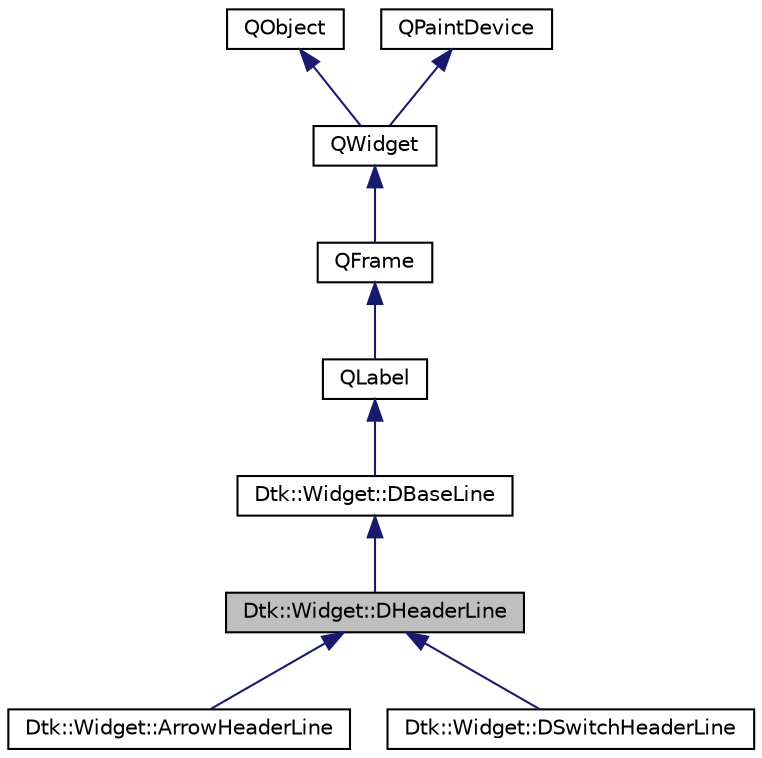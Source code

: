 digraph "Dtk::Widget::DHeaderLine"
{
  edge [fontname="Helvetica",fontsize="10",labelfontname="Helvetica",labelfontsize="10"];
  node [fontname="Helvetica",fontsize="10",shape=record];
  Node0 [label="Dtk::Widget::DHeaderLine",height=0.2,width=0.4,color="black", fillcolor="grey75", style="filled", fontcolor="black"];
  Node1 -> Node0 [dir="back",color="midnightblue",fontsize="10",style="solid",fontname="Helvetica"];
  Node1 [label="Dtk::Widget::DBaseLine",height=0.2,width=0.4,color="black", fillcolor="white", style="filled",URL="$class_dtk_1_1_widget_1_1_d_base_line.html",tooltip="可以使用 DBaseLine 类快速创建具有位于左右两侧的两个控件的行控件。 "];
  Node2 -> Node1 [dir="back",color="midnightblue",fontsize="10",style="solid",fontname="Helvetica"];
  Node2 [label="QLabel",height=0.2,width=0.4,color="black", fillcolor="white", style="filled",URL="/home/xmuli/project/dtk/tags/qtwidgets.tags$qlabel.html"];
  Node3 -> Node2 [dir="back",color="midnightblue",fontsize="10",style="solid",fontname="Helvetica"];
  Node3 [label="QFrame",height=0.2,width=0.4,color="black", fillcolor="white", style="filled",URL="/home/xmuli/project/dtk/tags/qtwidgets.tags$qframe.html"];
  Node4 -> Node3 [dir="back",color="midnightblue",fontsize="10",style="solid",fontname="Helvetica"];
  Node4 [label="QWidget",height=0.2,width=0.4,color="black", fillcolor="white", style="filled",URL="/home/xmuli/project/dtk/tags/qtwidgets.tags$qwidget.html"];
  Node5 -> Node4 [dir="back",color="midnightblue",fontsize="10",style="solid",fontname="Helvetica"];
  Node5 [label="QObject",height=0.2,width=0.4,color="black", fillcolor="white", style="filled",URL="/home/xmuli/project/dtk/tags/qtcore.tags$qobject.html"];
  Node6 -> Node4 [dir="back",color="midnightblue",fontsize="10",style="solid",fontname="Helvetica"];
  Node6 [label="QPaintDevice",height=0.2,width=0.4,color="black", fillcolor="white", style="filled",URL="/home/xmuli/project/dtk/tags/qtgui.tags$qpaintdevice.html"];
  Node0 -> Node7 [dir="back",color="midnightblue",fontsize="10",style="solid",fontname="Helvetica"];
  Node7 [label="Dtk::Widget::ArrowHeaderLine",height=0.2,width=0.4,color="black", fillcolor="white", style="filled",URL="$class_dtk_1_1_widget_1_1_arrow_header_line.html"];
  Node0 -> Node8 [dir="back",color="midnightblue",fontsize="10",style="solid",fontname="Helvetica"];
  Node8 [label="Dtk::Widget::DSwitchHeaderLine",height=0.2,width=0.4,color="black", fillcolor="white", style="filled",URL="$class_dtk_1_1_widget_1_1_d_switch_header_line.html",tooltip="DSwitchHeaderLine 类用于提供 DSwitchLineExpand 的标题栏。 "];
}
